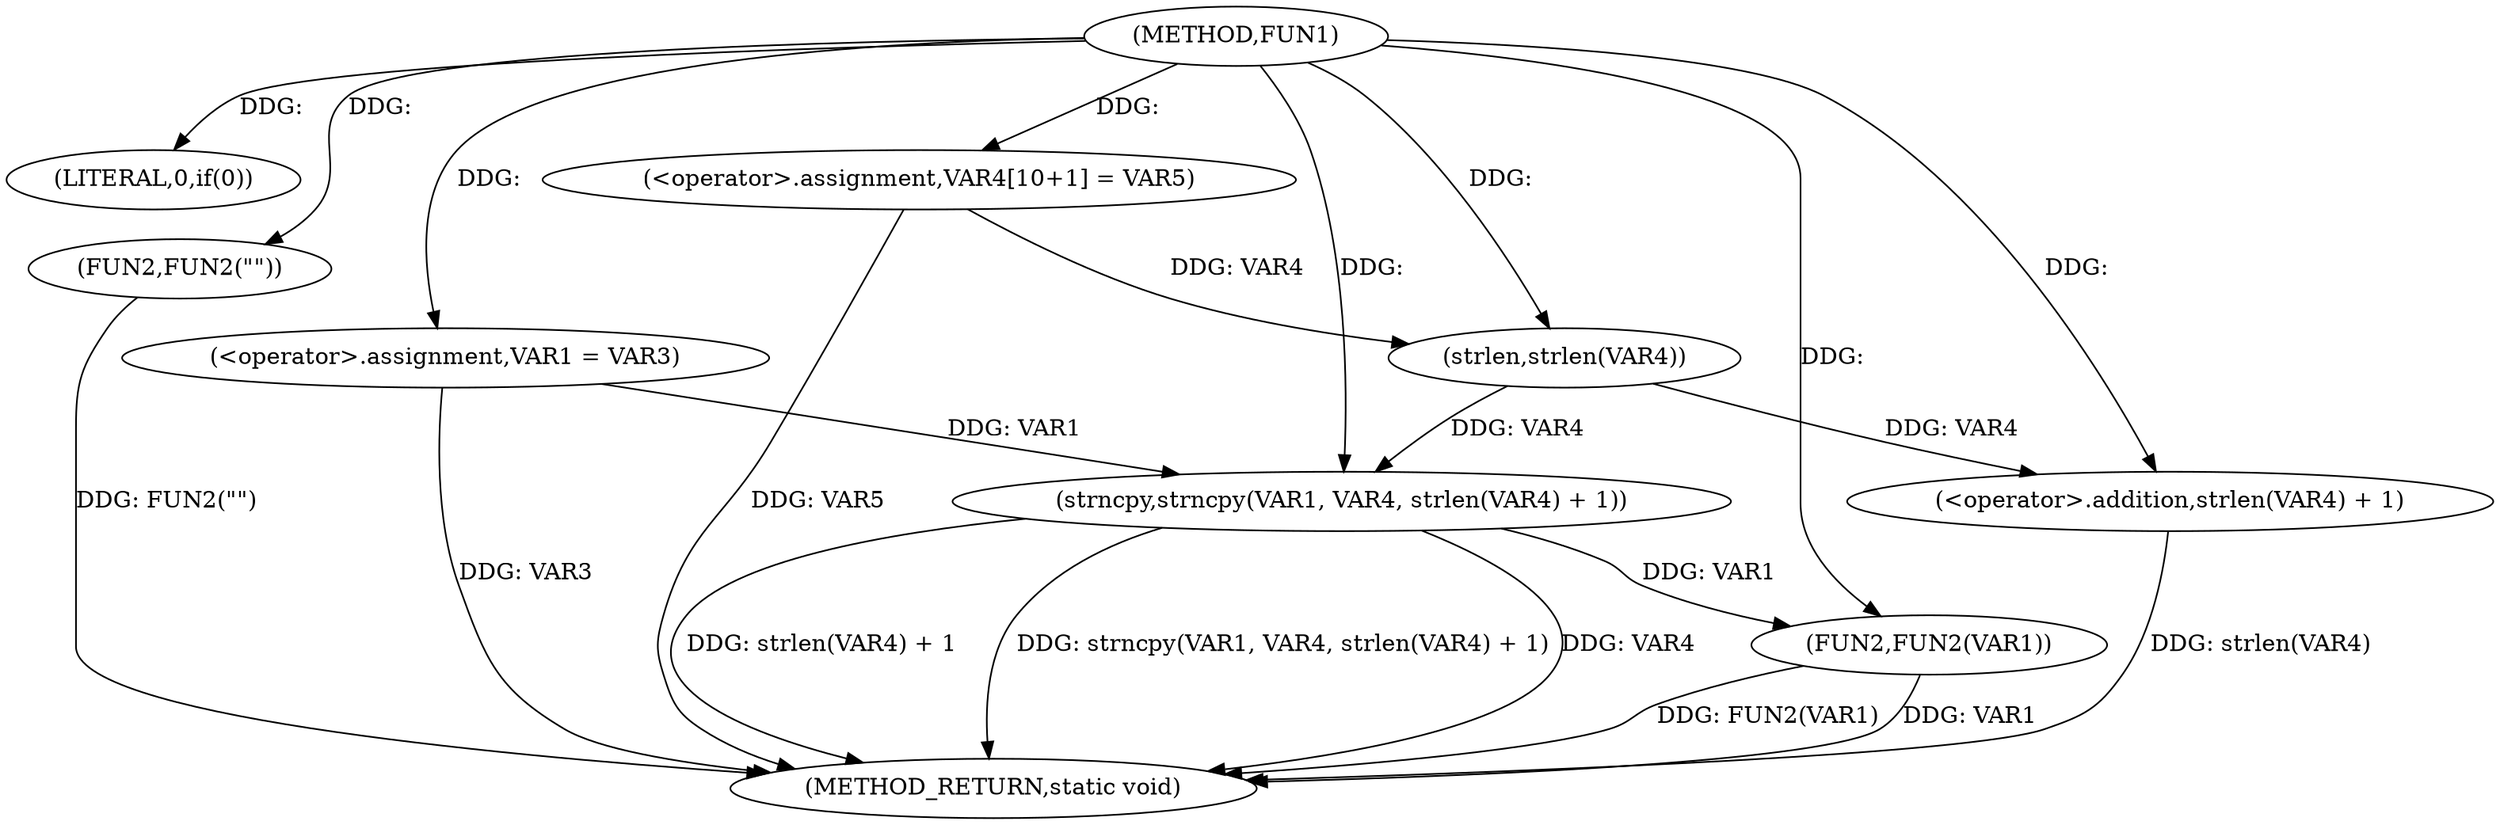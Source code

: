digraph FUN1 {  
"1000100" [label = "(METHOD,FUN1)" ]
"1000129" [label = "(METHOD_RETURN,static void)" ]
"1000106" [label = "(LITERAL,0,if(0))" ]
"1000108" [label = "(FUN2,FUN2(\"\"))" ]
"1000112" [label = "(<operator>.assignment,VAR1 = VAR3)" ]
"1000117" [label = "(<operator>.assignment,VAR4[10+1] = VAR5)" ]
"1000120" [label = "(strncpy,strncpy(VAR1, VAR4, strlen(VAR4) + 1))" ]
"1000123" [label = "(<operator>.addition,strlen(VAR4) + 1)" ]
"1000124" [label = "(strlen,strlen(VAR4))" ]
"1000127" [label = "(FUN2,FUN2(VAR1))" ]
  "1000108" -> "1000129"  [ label = "DDG: FUN2(\"\")"] 
  "1000112" -> "1000129"  [ label = "DDG: VAR3"] 
  "1000120" -> "1000129"  [ label = "DDG: strlen(VAR4) + 1"] 
  "1000127" -> "1000129"  [ label = "DDG: FUN2(VAR1)"] 
  "1000120" -> "1000129"  [ label = "DDG: strncpy(VAR1, VAR4, strlen(VAR4) + 1)"] 
  "1000120" -> "1000129"  [ label = "DDG: VAR4"] 
  "1000127" -> "1000129"  [ label = "DDG: VAR1"] 
  "1000117" -> "1000129"  [ label = "DDG: VAR5"] 
  "1000123" -> "1000129"  [ label = "DDG: strlen(VAR4)"] 
  "1000100" -> "1000106"  [ label = "DDG: "] 
  "1000100" -> "1000108"  [ label = "DDG: "] 
  "1000100" -> "1000112"  [ label = "DDG: "] 
  "1000100" -> "1000117"  [ label = "DDG: "] 
  "1000112" -> "1000120"  [ label = "DDG: VAR1"] 
  "1000100" -> "1000120"  [ label = "DDG: "] 
  "1000124" -> "1000120"  [ label = "DDG: VAR4"] 
  "1000124" -> "1000123"  [ label = "DDG: VAR4"] 
  "1000117" -> "1000124"  [ label = "DDG: VAR4"] 
  "1000100" -> "1000124"  [ label = "DDG: "] 
  "1000100" -> "1000123"  [ label = "DDG: "] 
  "1000120" -> "1000127"  [ label = "DDG: VAR1"] 
  "1000100" -> "1000127"  [ label = "DDG: "] 
}
